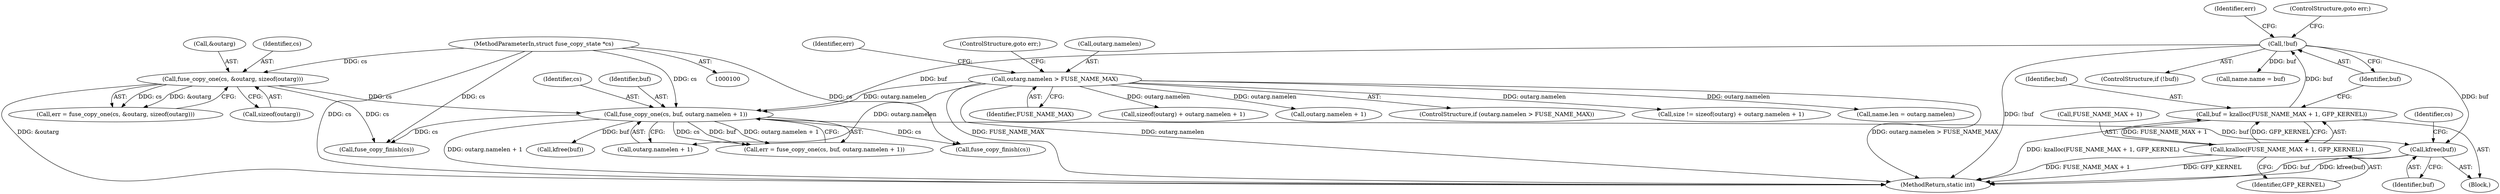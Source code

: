 digraph "0_linux_c2183d1e9b3f313dd8ba2b1b0197c8d9fb86a7ae@API" {
"1000251" [label="(Call,kfree(buf))"];
"1000186" [label="(Call,fuse_copy_one(cs, buf, outarg.namelen + 1))"];
"1000136" [label="(Call,fuse_copy_one(cs, &outarg, sizeof(outarg)))"];
"1000103" [label="(MethodParameterIn,struct fuse_copy_state *cs)"];
"1000121" [label="(Call,!buf)"];
"1000113" [label="(Call,buf = kzalloc(FUSE_NAME_MAX + 1, GFP_KERNEL))"];
"1000115" [label="(Call,kzalloc(FUSE_NAME_MAX + 1, GFP_KERNEL))"];
"1000150" [label="(Call,outarg.namelen > FUSE_NAME_MAX)"];
"1000116" [label="(Call,FUSE_NAME_MAX + 1)"];
"1000189" [label="(Call,outarg.namelen + 1)"];
"1000184" [label="(Call,err = fuse_copy_one(cs, buf, outarg.namelen + 1))"];
"1000125" [label="(Identifier,err)"];
"1000138" [label="(Call,&outarg)"];
"1000163" [label="(Call,sizeof(outarg) + outarg.namelen + 1)"];
"1000151" [label="(Call,outarg.namelen)"];
"1000114" [label="(Identifier,buf)"];
"1000197" [label="(Call,fuse_copy_finish(cs))"];
"1000157" [label="(Identifier,err)"];
"1000136" [label="(Call,fuse_copy_one(cs, &outarg, sizeof(outarg)))"];
"1000251" [label="(Call,kfree(buf))"];
"1000120" [label="(ControlStructure,if (!buf))"];
"1000115" [label="(Call,kzalloc(FUSE_NAME_MAX + 1, GFP_KERNEL))"];
"1000166" [label="(Call,outarg.namelen + 1)"];
"1000119" [label="(Identifier,GFP_KERNEL)"];
"1000253" [label="(Call,fuse_copy_finish(cs))"];
"1000113" [label="(Call,buf = kzalloc(FUSE_NAME_MAX + 1, GFP_KERNEL))"];
"1000123" [label="(ControlStructure,goto err;)"];
"1000254" [label="(Identifier,cs)"];
"1000186" [label="(Call,fuse_copy_one(cs, buf, outarg.namelen + 1))"];
"1000137" [label="(Identifier,cs)"];
"1000187" [label="(Identifier,cs)"];
"1000257" [label="(MethodReturn,static int)"];
"1000150" [label="(Call,outarg.namelen > FUSE_NAME_MAX)"];
"1000246" [label="(Call,kfree(buf))"];
"1000149" [label="(ControlStructure,if (outarg.namelen > FUSE_NAME_MAX))"];
"1000172" [label="(Call,name.name = buf)"];
"1000161" [label="(Call,size != sizeof(outarg) + outarg.namelen + 1)"];
"1000134" [label="(Call,err = fuse_copy_one(cs, &outarg, sizeof(outarg)))"];
"1000252" [label="(Identifier,buf)"];
"1000177" [label="(Call,name.len = outarg.namelen)"];
"1000121" [label="(Call,!buf)"];
"1000155" [label="(ControlStructure,goto err;)"];
"1000122" [label="(Identifier,buf)"];
"1000103" [label="(MethodParameterIn,struct fuse_copy_state *cs)"];
"1000154" [label="(Identifier,FUSE_NAME_MAX)"];
"1000104" [label="(Block,)"];
"1000140" [label="(Call,sizeof(outarg))"];
"1000188" [label="(Identifier,buf)"];
"1000251" -> "1000104"  [label="AST: "];
"1000251" -> "1000252"  [label="CFG: "];
"1000252" -> "1000251"  [label="AST: "];
"1000254" -> "1000251"  [label="CFG: "];
"1000251" -> "1000257"  [label="DDG: kfree(buf)"];
"1000251" -> "1000257"  [label="DDG: buf"];
"1000186" -> "1000251"  [label="DDG: buf"];
"1000121" -> "1000251"  [label="DDG: buf"];
"1000186" -> "1000184"  [label="AST: "];
"1000186" -> "1000189"  [label="CFG: "];
"1000187" -> "1000186"  [label="AST: "];
"1000188" -> "1000186"  [label="AST: "];
"1000189" -> "1000186"  [label="AST: "];
"1000184" -> "1000186"  [label="CFG: "];
"1000186" -> "1000257"  [label="DDG: outarg.namelen + 1"];
"1000186" -> "1000184"  [label="DDG: cs"];
"1000186" -> "1000184"  [label="DDG: buf"];
"1000186" -> "1000184"  [label="DDG: outarg.namelen + 1"];
"1000136" -> "1000186"  [label="DDG: cs"];
"1000103" -> "1000186"  [label="DDG: cs"];
"1000121" -> "1000186"  [label="DDG: buf"];
"1000150" -> "1000186"  [label="DDG: outarg.namelen"];
"1000186" -> "1000197"  [label="DDG: cs"];
"1000186" -> "1000246"  [label="DDG: buf"];
"1000186" -> "1000253"  [label="DDG: cs"];
"1000136" -> "1000134"  [label="AST: "];
"1000136" -> "1000140"  [label="CFG: "];
"1000137" -> "1000136"  [label="AST: "];
"1000138" -> "1000136"  [label="AST: "];
"1000140" -> "1000136"  [label="AST: "];
"1000134" -> "1000136"  [label="CFG: "];
"1000136" -> "1000257"  [label="DDG: &outarg"];
"1000136" -> "1000134"  [label="DDG: cs"];
"1000136" -> "1000134"  [label="DDG: &outarg"];
"1000103" -> "1000136"  [label="DDG: cs"];
"1000136" -> "1000253"  [label="DDG: cs"];
"1000103" -> "1000100"  [label="AST: "];
"1000103" -> "1000257"  [label="DDG: cs"];
"1000103" -> "1000197"  [label="DDG: cs"];
"1000103" -> "1000253"  [label="DDG: cs"];
"1000121" -> "1000120"  [label="AST: "];
"1000121" -> "1000122"  [label="CFG: "];
"1000122" -> "1000121"  [label="AST: "];
"1000123" -> "1000121"  [label="CFG: "];
"1000125" -> "1000121"  [label="CFG: "];
"1000121" -> "1000257"  [label="DDG: !buf"];
"1000113" -> "1000121"  [label="DDG: buf"];
"1000121" -> "1000172"  [label="DDG: buf"];
"1000113" -> "1000104"  [label="AST: "];
"1000113" -> "1000115"  [label="CFG: "];
"1000114" -> "1000113"  [label="AST: "];
"1000115" -> "1000113"  [label="AST: "];
"1000122" -> "1000113"  [label="CFG: "];
"1000113" -> "1000257"  [label="DDG: kzalloc(FUSE_NAME_MAX + 1, GFP_KERNEL)"];
"1000115" -> "1000113"  [label="DDG: FUSE_NAME_MAX + 1"];
"1000115" -> "1000113"  [label="DDG: GFP_KERNEL"];
"1000115" -> "1000119"  [label="CFG: "];
"1000116" -> "1000115"  [label="AST: "];
"1000119" -> "1000115"  [label="AST: "];
"1000115" -> "1000257"  [label="DDG: GFP_KERNEL"];
"1000115" -> "1000257"  [label="DDG: FUSE_NAME_MAX + 1"];
"1000150" -> "1000149"  [label="AST: "];
"1000150" -> "1000154"  [label="CFG: "];
"1000151" -> "1000150"  [label="AST: "];
"1000154" -> "1000150"  [label="AST: "];
"1000155" -> "1000150"  [label="CFG: "];
"1000157" -> "1000150"  [label="CFG: "];
"1000150" -> "1000257"  [label="DDG: FUSE_NAME_MAX"];
"1000150" -> "1000257"  [label="DDG: outarg.namelen"];
"1000150" -> "1000257"  [label="DDG: outarg.namelen > FUSE_NAME_MAX"];
"1000150" -> "1000161"  [label="DDG: outarg.namelen"];
"1000150" -> "1000163"  [label="DDG: outarg.namelen"];
"1000150" -> "1000166"  [label="DDG: outarg.namelen"];
"1000150" -> "1000177"  [label="DDG: outarg.namelen"];
"1000150" -> "1000189"  [label="DDG: outarg.namelen"];
}
